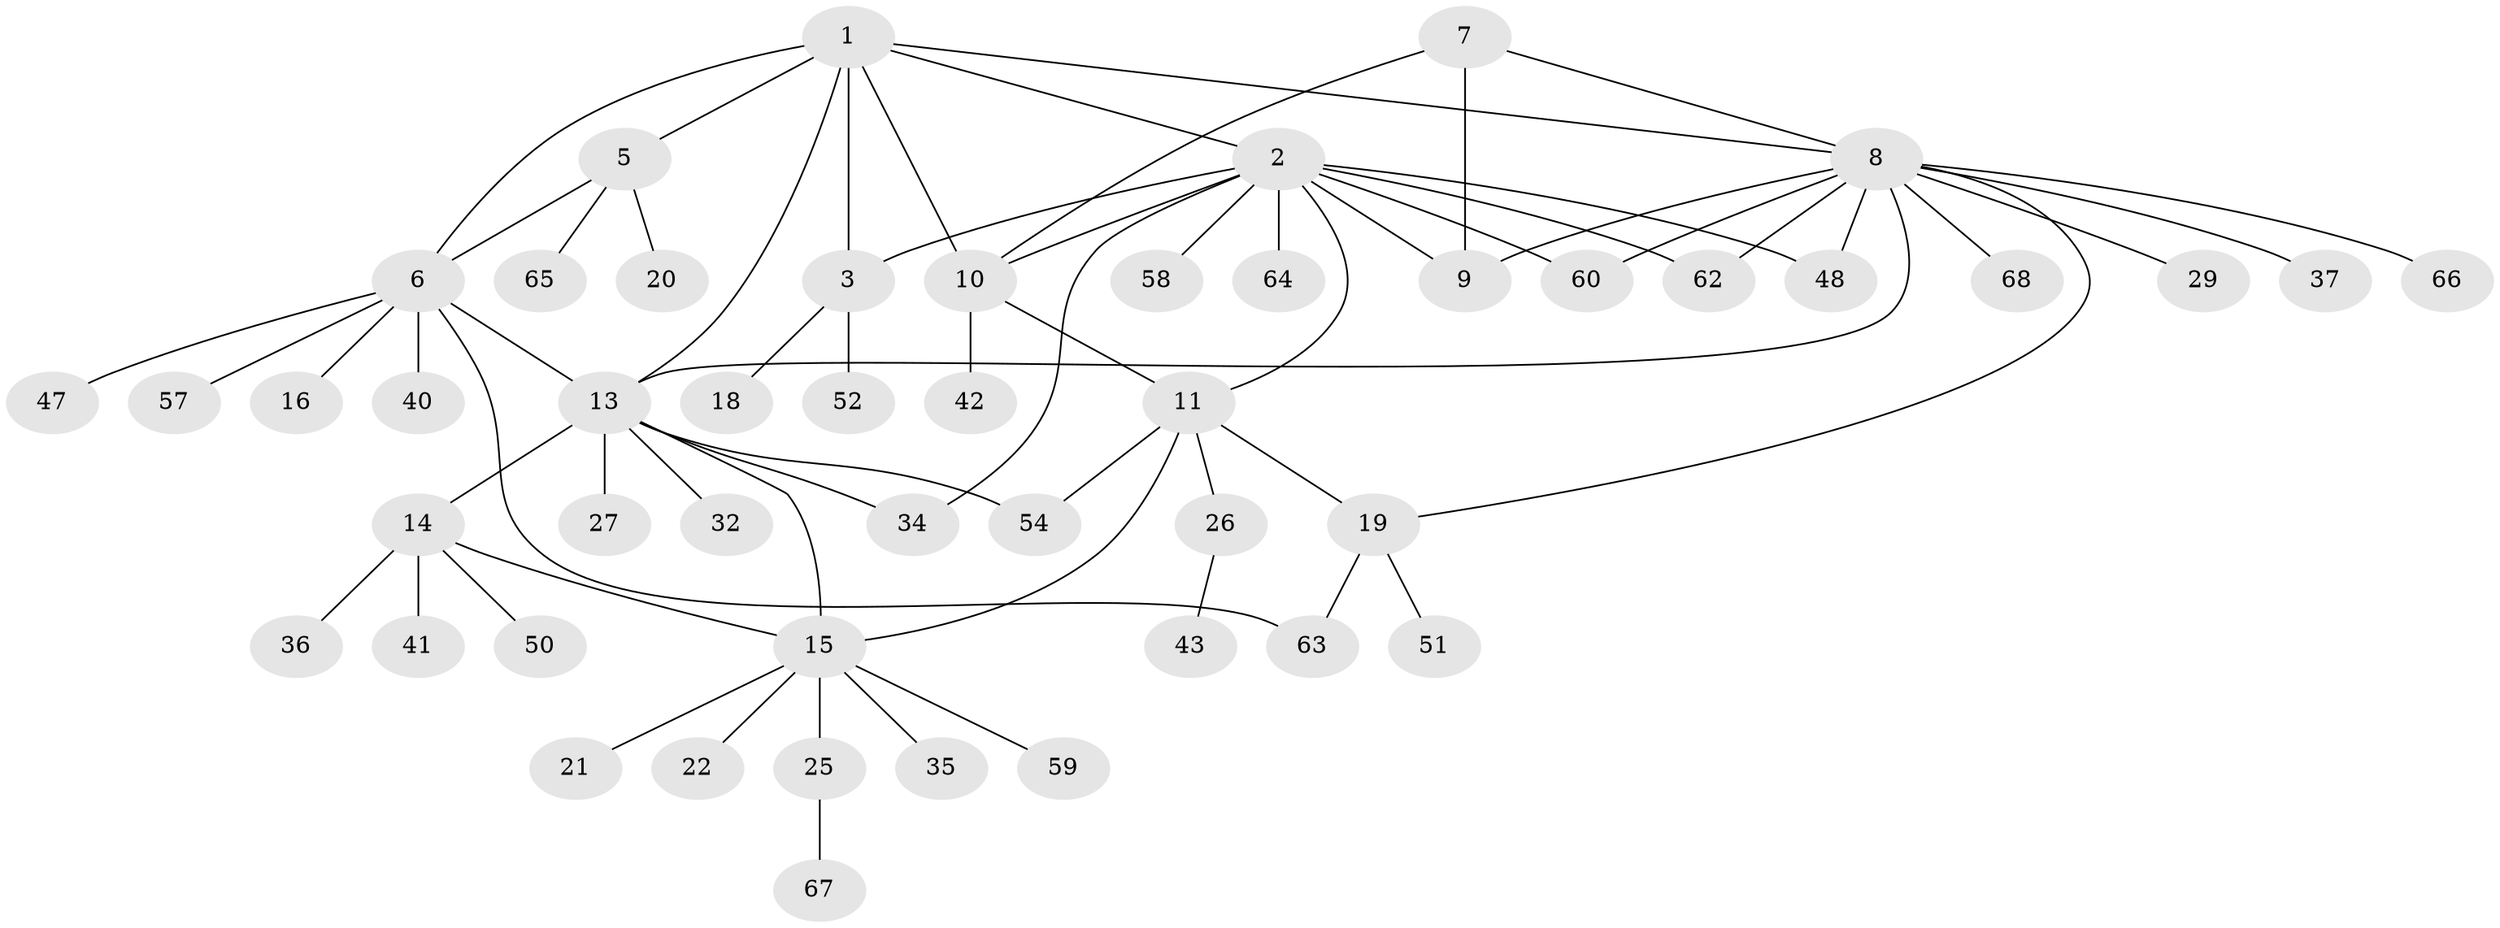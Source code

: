 // original degree distribution, {4: 0.058823529411764705, 7: 0.014705882352941176, 5: 0.058823529411764705, 8: 0.014705882352941176, 13: 0.014705882352941176, 3: 0.058823529411764705, 6: 0.029411764705882353, 9: 0.029411764705882353, 1: 0.5, 2: 0.22058823529411764}
// Generated by graph-tools (version 1.1) at 2025/11/02/27/25 16:11:29]
// undirected, 49 vertices, 66 edges
graph export_dot {
graph [start="1"]
  node [color=gray90,style=filled];
  1 [super="+4"];
  2 [super="+12"];
  3;
  5 [super="+61"];
  6 [super="+39"];
  7 [super="+30"];
  8 [super="+44"];
  9;
  10 [super="+24"];
  11 [super="+28"];
  13 [super="+17"];
  14 [super="+33"];
  15 [super="+56"];
  16;
  18 [super="+38"];
  19 [super="+23"];
  20 [super="+46"];
  21;
  22;
  25 [super="+31"];
  26 [super="+45"];
  27;
  29 [super="+49"];
  32 [super="+53"];
  34 [super="+55"];
  35;
  36;
  37;
  40;
  41;
  42;
  43;
  47;
  48;
  50;
  51;
  52;
  54;
  57;
  58;
  59;
  60;
  62;
  63;
  64;
  65;
  66;
  67;
  68;
  1 -- 2;
  1 -- 3;
  1 -- 13;
  1 -- 5;
  1 -- 6;
  1 -- 8;
  1 -- 10;
  2 -- 3;
  2 -- 9;
  2 -- 48;
  2 -- 58;
  2 -- 62;
  2 -- 64;
  2 -- 34;
  2 -- 10;
  2 -- 11;
  2 -- 60;
  3 -- 18;
  3 -- 52;
  5 -- 6;
  5 -- 20;
  5 -- 65;
  6 -- 13;
  6 -- 16;
  6 -- 40;
  6 -- 47;
  6 -- 63;
  6 -- 57;
  7 -- 8;
  7 -- 9;
  7 -- 10;
  8 -- 9;
  8 -- 13;
  8 -- 19;
  8 -- 29;
  8 -- 37;
  8 -- 48;
  8 -- 60;
  8 -- 62;
  8 -- 66;
  8 -- 68;
  10 -- 11;
  10 -- 42;
  11 -- 15;
  11 -- 19;
  11 -- 26;
  11 -- 54;
  13 -- 14;
  13 -- 15;
  13 -- 27;
  13 -- 34;
  13 -- 54;
  13 -- 32;
  14 -- 15;
  14 -- 36;
  14 -- 50;
  14 -- 41;
  15 -- 21;
  15 -- 22;
  15 -- 25;
  15 -- 35;
  15 -- 59;
  19 -- 63;
  19 -- 51;
  25 -- 67;
  26 -- 43;
}
